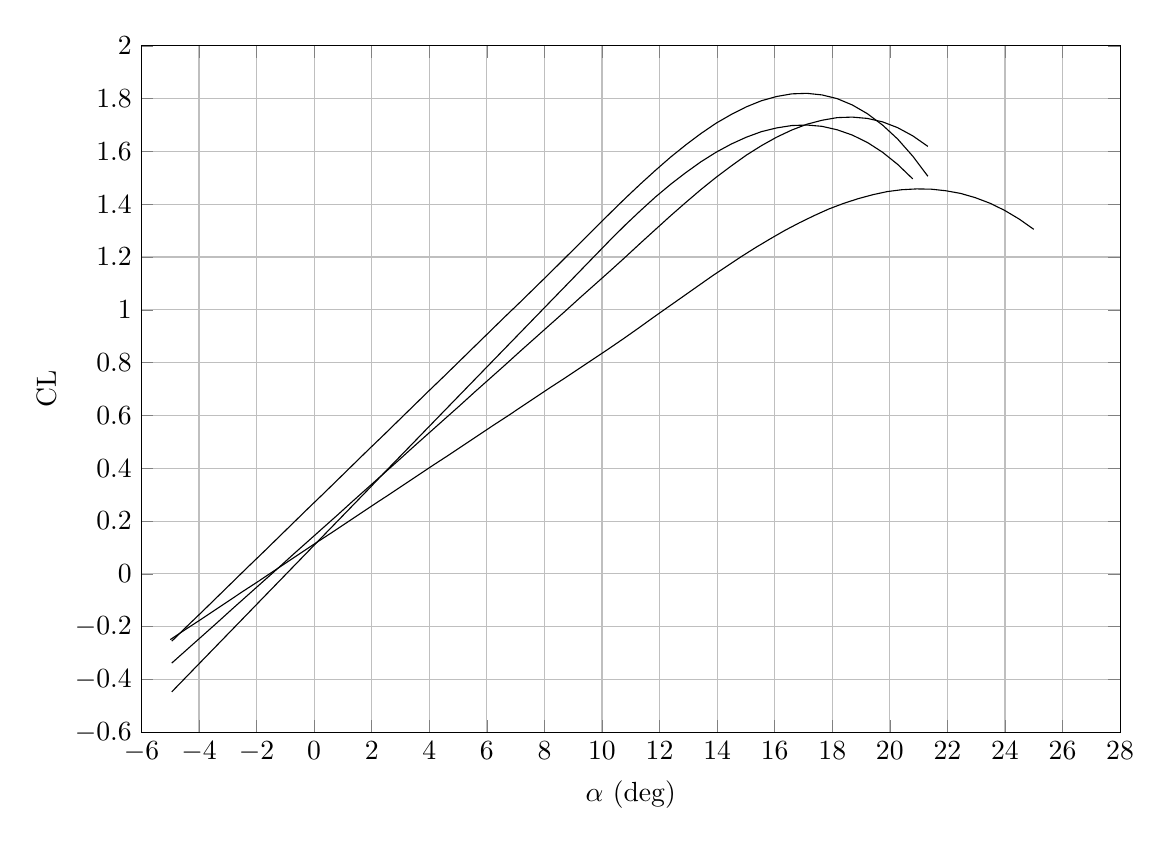 %Drag coefficient contributes vs Alpha Wing for WING 
\begin{tikzpicture}

\begin{axis}[
width=14.01cm,
height=10.3cm,
scaled ticks=false, tick label style={/pgf/number format/fixed},
xmin=-6,
xmax=28,
xlabel={$\alpha$ (deg)},
xmajorgrids,
ymin=-0.6,
ymax=2,
ytick={-0.6, -0.4, -0.2, 0, 0.2, 0.4, 0.6, 0.8, 1, 1.2, 1.4, 1.6, 1.8, 2},
ylabel={CL},
ymajorgrids,
]

\addplot [
color=black,
solid
]
table[row sep=crcr]{
-4.949	-0.447\\
-4.424	-0.388\\
-3.898	-0.329\\
-3.373	-0.27\\
-2.847	-0.211\\
-2.322	-0.152\\
-1.797	-0.093\\
-1.271	-0.034\\
-0.746	0.025\\
-0.22	0.084\\
0.305	0.143\\
0.831	0.202\\
1.356	0.261\\
1.881	0.32\\
2.407	0.38\\
2.932	0.439\\
3.458	0.498\\
3.983	0.557\\
4.508	0.616\\
5.034	0.675\\
5.559	0.734\\
6.085	0.793\\
6.61	0.852\\
7.136	0.911\\
7.661	0.97\\
8.186	1.029\\
8.712	1.088\\
9.237	1.147\\
9.763	1.206\\
10.288	1.265\\
10.814	1.322\\
11.339	1.376\\
11.864	1.428\\
12.39	1.476\\
12.915	1.52\\
13.441	1.561\\
13.966	1.597\\
14.492	1.628\\
15.017	1.654\\
15.542	1.675\\
16.068	1.689\\
16.593	1.698\\
17.119	1.7\\
17.644	1.695\\
18.169	1.682\\
18.695	1.662\\
19.22	1.634\\
19.746	1.597\\
20.271	1.551\\
20.797	1.496\\
};
\addplot [
color=black,
solid
]
table[row sep=crcr]{
-4.949	-0.338\\
-4.424	-0.287\\
-3.898	-0.236\\
-3.373	-0.185\\
-2.847	-0.133\\
-2.322	-0.082\\
-1.797	-0.031\\
-1.271	0.02\\
-0.746	0.072\\
-0.22	0.123\\
0.305	0.174\\
0.831	0.225\\
1.356	0.277\\
1.881	0.328\\
2.407	0.379\\
2.932	0.43\\
3.458	0.482\\
3.983	0.533\\
4.508	0.584\\
5.034	0.635\\
5.559	0.687\\
6.085	0.738\\
6.61	0.789\\
7.136	0.841\\
7.661	0.892\\
8.186	0.943\\
8.712	0.994\\
9.237	1.046\\
9.763	1.097\\
10.288	1.148\\
10.814	1.2\\
11.339	1.253\\
11.864	1.305\\
12.39	1.357\\
12.915	1.407\\
13.441	1.456\\
13.966	1.502\\
14.492	1.545\\
15.017	1.586\\
15.542	1.622\\
16.068	1.654\\
16.593	1.681\\
17.119	1.703\\
17.644	1.718\\
18.169	1.728\\
18.695	1.73\\
19.22	1.725\\
19.746	1.712\\
20.271	1.69\\
20.797	1.659\\
21.322	1.619\\
};
\addplot [
color=black,
solid
]
table[row sep=crcr]{
-4.949	-0.255\\
-4.424	-0.199\\
-3.898	-0.144\\
-3.373	-0.088\\
-2.847	-0.032\\
-2.322	0.024\\
-1.797	0.079\\
-1.271	0.135\\
-0.746	0.191\\
-0.22	0.247\\
0.305	0.302\\
0.831	0.358\\
1.356	0.414\\
1.881	0.47\\
2.407	0.525\\
2.932	0.581\\
3.458	0.637\\
3.983	0.693\\
4.508	0.748\\
5.034	0.804\\
5.559	0.86\\
6.085	0.916\\
6.61	0.972\\
7.136	1.027\\
7.661	1.083\\
8.186	1.139\\
8.712	1.196\\
9.237	1.253\\
9.763	1.31\\
10.288	1.367\\
10.814	1.423\\
11.339	1.477\\
11.864	1.529\\
12.39	1.579\\
12.915	1.625\\
13.441	1.668\\
13.966	1.707\\
14.492	1.74\\
15.017	1.769\\
15.542	1.792\\
16.068	1.808\\
16.593	1.818\\
17.119	1.82\\
17.644	1.814\\
18.169	1.8\\
18.695	1.776\\
19.22	1.743\\
19.746	1.7\\
20.271	1.647\\
20.797	1.582\\
21.322	1.506\\
};

\addplot [
color=black,
solid
]
table[row sep=crcr]{
-5.0	-0.249\\
-4.492	-0.212\\
-3.983	-0.176\\
-3.475	-0.139\\
-2.966	-0.102\\
-2.458	-0.065\\
-1.949	-0.029\\
-1.441	0.008\\
-0.932	0.045\\
-0.424	0.082\\
0.085	0.119\\
0.593	0.155\\
1.102	0.192\\
1.61	0.229\\
2.119	0.266\\
2.627	0.302\\
3.136	0.339\\
3.644	0.376\\
4.153	0.413\\
4.661	0.449\\
5.169	0.486\\
5.678	0.523\\
6.186	0.56\\
6.695	0.596\\
7.203	0.633\\
7.712	0.67\\
8.22	0.707\\
8.729	0.743\\
9.237	0.78\\
9.746	0.817\\
10.254	0.854\\
10.763	0.892\\
11.271	0.931\\
11.78	0.971\\
12.288	1.01\\
12.797	1.049\\
13.305	1.088\\
13.814	1.127\\
14.322	1.164\\
14.831	1.201\\
15.339	1.236\\
15.847	1.269\\
16.356	1.301\\
16.864	1.33\\
17.373	1.357\\
17.881	1.382\\
18.39	1.403\\
18.898	1.421\\
19.407	1.436\\
19.915	1.448\\
20.424	1.455\\
20.932	1.458\\
21.441	1.457\\
21.949	1.451\\
22.458	1.441\\
22.966	1.425\\
23.475	1.404\\
23.983	1.377\\
24.492	1.344\\
25.0	1.305\\
};
\end{axis}
\end{tikzpicture}%
